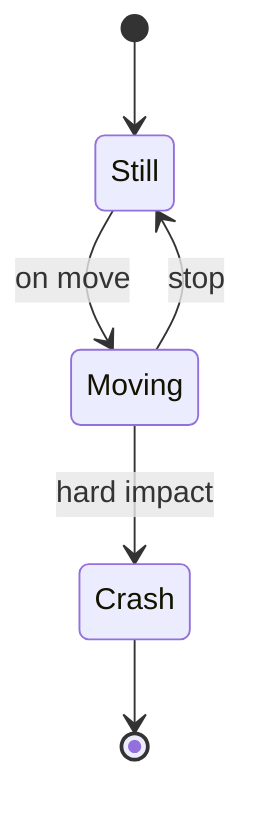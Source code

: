 stateDiagram-v2
    [*] --> Still
    Still --> Moving : on move
    Moving --> Still : stop
    Moving --> Crash : hard impact
    Crash --> [*]